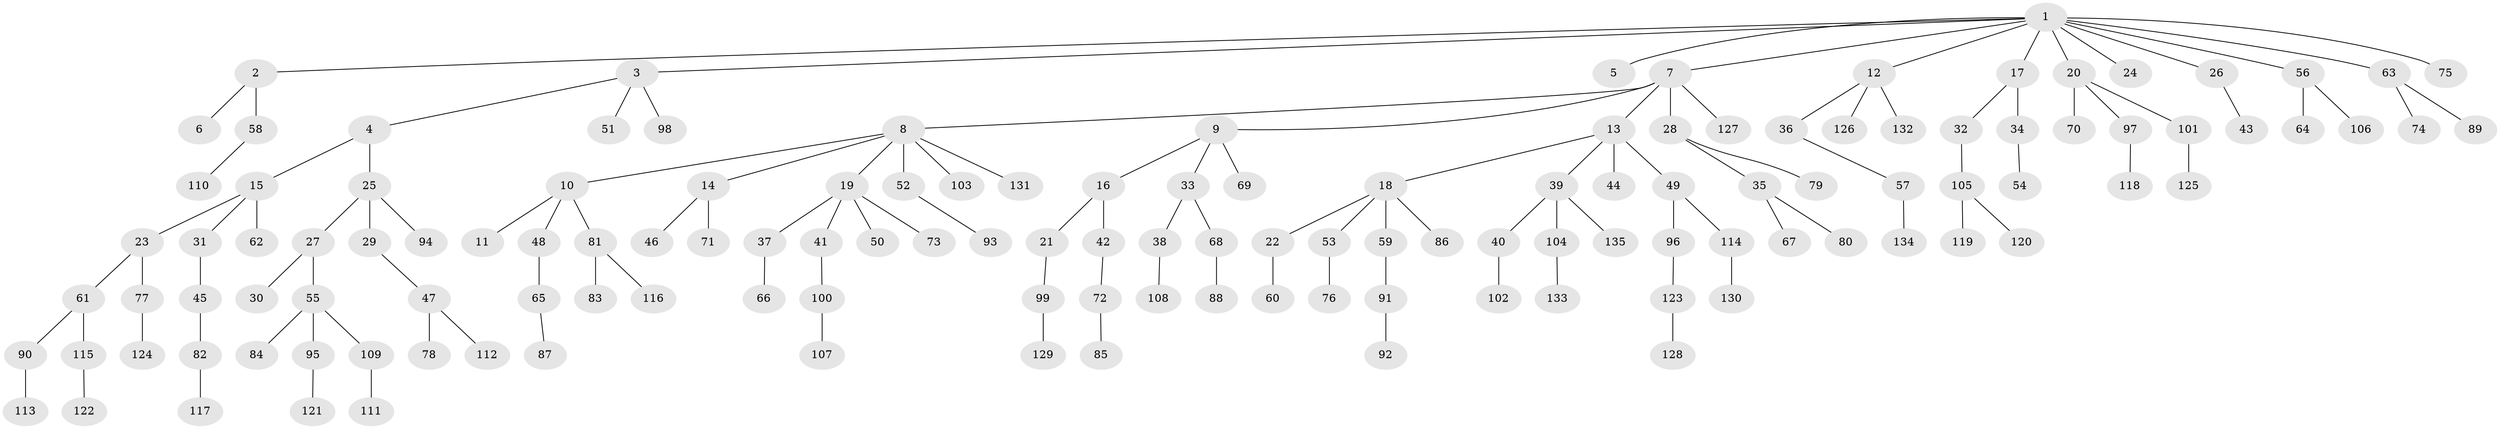 // Generated by graph-tools (version 1.1) at 2025/11/02/27/25 16:11:25]
// undirected, 135 vertices, 134 edges
graph export_dot {
graph [start="1"]
  node [color=gray90,style=filled];
  1;
  2;
  3;
  4;
  5;
  6;
  7;
  8;
  9;
  10;
  11;
  12;
  13;
  14;
  15;
  16;
  17;
  18;
  19;
  20;
  21;
  22;
  23;
  24;
  25;
  26;
  27;
  28;
  29;
  30;
  31;
  32;
  33;
  34;
  35;
  36;
  37;
  38;
  39;
  40;
  41;
  42;
  43;
  44;
  45;
  46;
  47;
  48;
  49;
  50;
  51;
  52;
  53;
  54;
  55;
  56;
  57;
  58;
  59;
  60;
  61;
  62;
  63;
  64;
  65;
  66;
  67;
  68;
  69;
  70;
  71;
  72;
  73;
  74;
  75;
  76;
  77;
  78;
  79;
  80;
  81;
  82;
  83;
  84;
  85;
  86;
  87;
  88;
  89;
  90;
  91;
  92;
  93;
  94;
  95;
  96;
  97;
  98;
  99;
  100;
  101;
  102;
  103;
  104;
  105;
  106;
  107;
  108;
  109;
  110;
  111;
  112;
  113;
  114;
  115;
  116;
  117;
  118;
  119;
  120;
  121;
  122;
  123;
  124;
  125;
  126;
  127;
  128;
  129;
  130;
  131;
  132;
  133;
  134;
  135;
  1 -- 2;
  1 -- 3;
  1 -- 5;
  1 -- 7;
  1 -- 12;
  1 -- 17;
  1 -- 20;
  1 -- 24;
  1 -- 26;
  1 -- 56;
  1 -- 63;
  1 -- 75;
  2 -- 6;
  2 -- 58;
  3 -- 4;
  3 -- 51;
  3 -- 98;
  4 -- 15;
  4 -- 25;
  7 -- 8;
  7 -- 9;
  7 -- 13;
  7 -- 28;
  7 -- 127;
  8 -- 10;
  8 -- 14;
  8 -- 19;
  8 -- 52;
  8 -- 103;
  8 -- 131;
  9 -- 16;
  9 -- 33;
  9 -- 69;
  10 -- 11;
  10 -- 48;
  10 -- 81;
  12 -- 36;
  12 -- 126;
  12 -- 132;
  13 -- 18;
  13 -- 39;
  13 -- 44;
  13 -- 49;
  14 -- 46;
  14 -- 71;
  15 -- 23;
  15 -- 31;
  15 -- 62;
  16 -- 21;
  16 -- 42;
  17 -- 32;
  17 -- 34;
  18 -- 22;
  18 -- 53;
  18 -- 59;
  18 -- 86;
  19 -- 37;
  19 -- 41;
  19 -- 50;
  19 -- 73;
  20 -- 70;
  20 -- 97;
  20 -- 101;
  21 -- 99;
  22 -- 60;
  23 -- 61;
  23 -- 77;
  25 -- 27;
  25 -- 29;
  25 -- 94;
  26 -- 43;
  27 -- 30;
  27 -- 55;
  28 -- 35;
  28 -- 79;
  29 -- 47;
  31 -- 45;
  32 -- 105;
  33 -- 38;
  33 -- 68;
  34 -- 54;
  35 -- 67;
  35 -- 80;
  36 -- 57;
  37 -- 66;
  38 -- 108;
  39 -- 40;
  39 -- 104;
  39 -- 135;
  40 -- 102;
  41 -- 100;
  42 -- 72;
  45 -- 82;
  47 -- 78;
  47 -- 112;
  48 -- 65;
  49 -- 96;
  49 -- 114;
  52 -- 93;
  53 -- 76;
  55 -- 84;
  55 -- 95;
  55 -- 109;
  56 -- 64;
  56 -- 106;
  57 -- 134;
  58 -- 110;
  59 -- 91;
  61 -- 90;
  61 -- 115;
  63 -- 74;
  63 -- 89;
  65 -- 87;
  68 -- 88;
  72 -- 85;
  77 -- 124;
  81 -- 83;
  81 -- 116;
  82 -- 117;
  90 -- 113;
  91 -- 92;
  95 -- 121;
  96 -- 123;
  97 -- 118;
  99 -- 129;
  100 -- 107;
  101 -- 125;
  104 -- 133;
  105 -- 119;
  105 -- 120;
  109 -- 111;
  114 -- 130;
  115 -- 122;
  123 -- 128;
}
